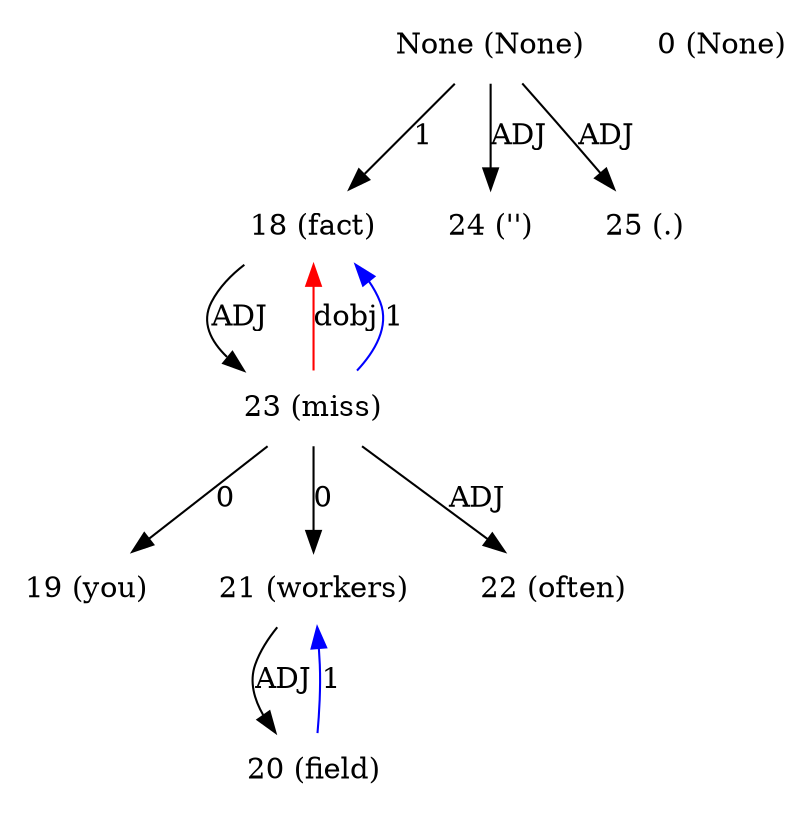digraph G{
edge [dir=forward]
node [shape=plaintext]

None [label="None (None)"]
None -> 18 [label="1"]
None -> 24 [label="ADJ"]
None -> 25 [label="ADJ"]
0 [label="0 (None)"]
18 [label="18 (fact)"]
18 -> 23 [label="ADJ"]
23 -> 18 [label="dobj", color="red"]
19 [label="19 (you)"]
20 [label="20 (field)"]
20 -> 21 [label="1", color="blue"]
21 [label="21 (workers)"]
21 -> 20 [label="ADJ"]
22 [label="22 (often)"]
23 [label="23 (miss)"]
23 -> 18 [label="1", color="blue"]
23 -> 19 [label="0"]
23 -> 21 [label="0"]
23 -> 22 [label="ADJ"]
24 [label="24 ('')"]
25 [label="25 (.)"]
}
